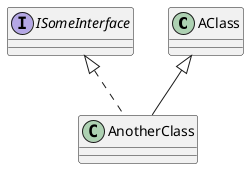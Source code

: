 @startuml
'
'	PlantUML
'

class AClass
class AnotherClass
Interface ISomeInterface

AnotherClass -up-|> AClass
AnotherClass .up.|> ISomeInterface


@enduml